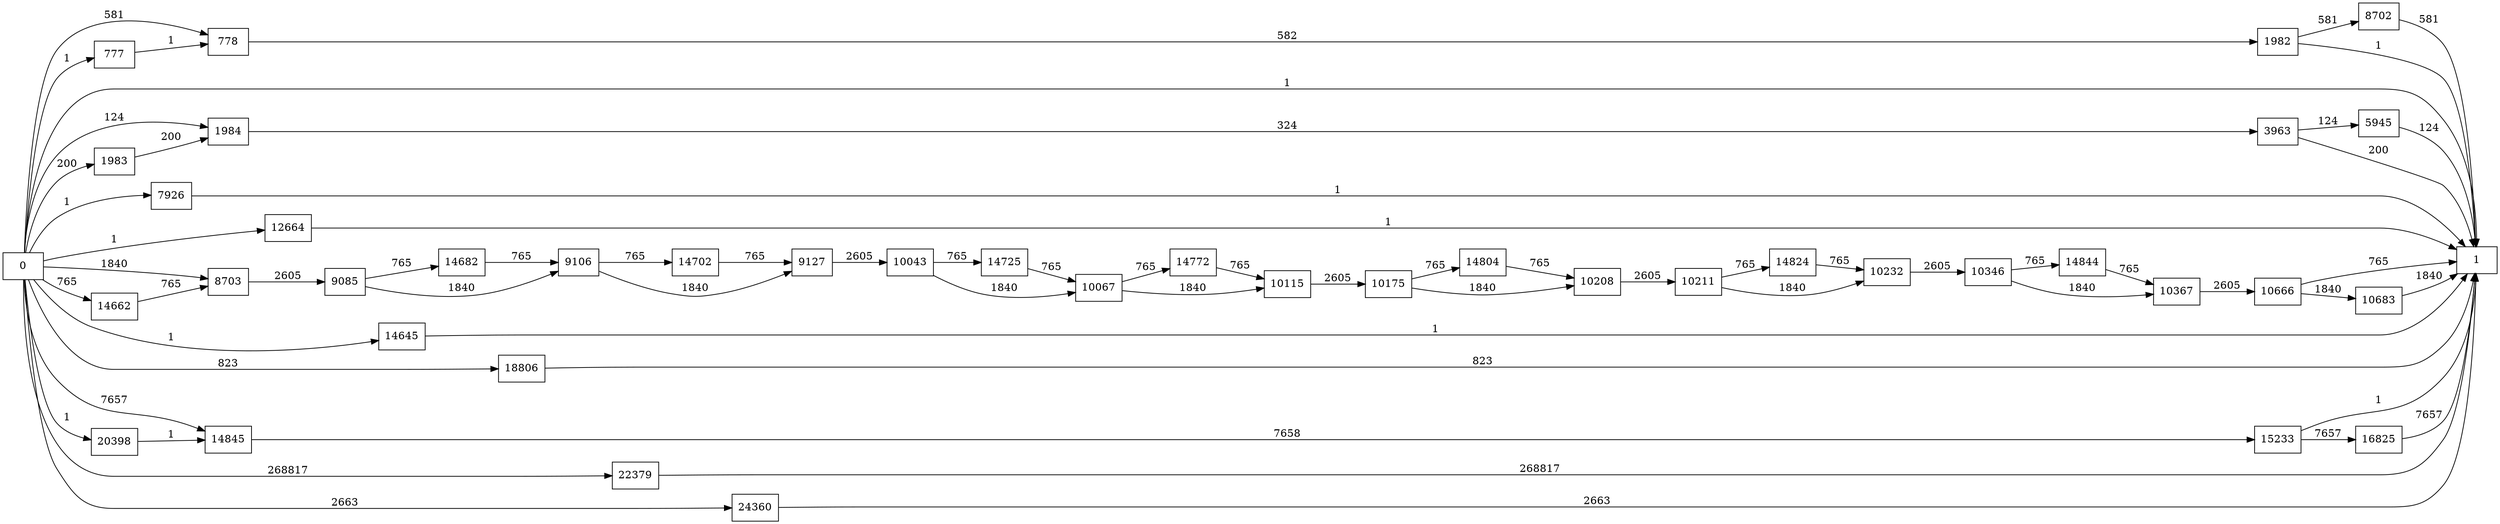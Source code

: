 digraph {
	graph [rankdir=LR]
	node [shape=rectangle]
	777 -> 778 [label=1]
	778 -> 1982 [label=582]
	1982 -> 1 [label=1]
	1982 -> 8702 [label=581]
	1983 -> 1984 [label=200]
	1984 -> 3963 [label=324]
	3963 -> 5945 [label=124]
	3963 -> 1 [label=200]
	5945 -> 1 [label=124]
	7926 -> 1 [label=1]
	8702 -> 1 [label=581]
	8703 -> 9085 [label=2605]
	9085 -> 9106 [label=1840]
	9085 -> 14682 [label=765]
	9106 -> 9127 [label=1840]
	9106 -> 14702 [label=765]
	9127 -> 10043 [label=2605]
	10043 -> 10067 [label=1840]
	10043 -> 14725 [label=765]
	10067 -> 10115 [label=1840]
	10067 -> 14772 [label=765]
	10115 -> 10175 [label=2605]
	10175 -> 10208 [label=1840]
	10175 -> 14804 [label=765]
	10208 -> 10211 [label=2605]
	10211 -> 10232 [label=1840]
	10211 -> 14824 [label=765]
	10232 -> 10346 [label=2605]
	10346 -> 10367 [label=1840]
	10346 -> 14844 [label=765]
	10367 -> 10666 [label=2605]
	10666 -> 1 [label=765]
	10666 -> 10683 [label=1840]
	10683 -> 1 [label=1840]
	12664 -> 1 [label=1]
	14645 -> 1 [label=1]
	14662 -> 8703 [label=765]
	14682 -> 9106 [label=765]
	14702 -> 9127 [label=765]
	14725 -> 10067 [label=765]
	14772 -> 10115 [label=765]
	14804 -> 10208 [label=765]
	14824 -> 10232 [label=765]
	14844 -> 10367 [label=765]
	14845 -> 15233 [label=7658]
	15233 -> 1 [label=1]
	15233 -> 16825 [label=7657]
	16825 -> 1 [label=7657]
	18806 -> 1 [label=823]
	20398 -> 14845 [label=1]
	22379 -> 1 [label=268817]
	24360 -> 1 [label=2663]
	0 -> 1983 [label=200]
	0 -> 1984 [label=124]
	0 -> 778 [label=581]
	0 -> 8703 [label=1840]
	0 -> 14845 [label=7657]
	0 -> 777 [label=1]
	0 -> 1 [label=1]
	0 -> 7926 [label=1]
	0 -> 12664 [label=1]
	0 -> 14645 [label=1]
	0 -> 14662 [label=765]
	0 -> 18806 [label=823]
	0 -> 20398 [label=1]
	0 -> 22379 [label=268817]
	0 -> 24360 [label=2663]
}
